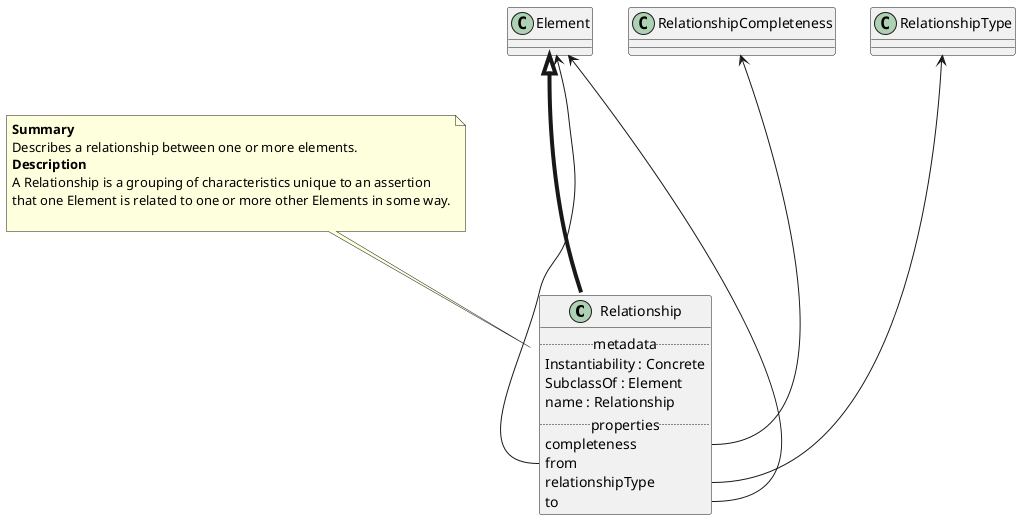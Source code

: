 @startuml
class Relationship {
.. metadata ..
    Instantiability : Concrete
    SubclassOf : Element
    name : Relationship
.. properties ..
    completeness
    from
    relationshipType
    to
}
note top of Relationship
<b>Summary</b>
Describes a relationship between one or more elements.
<b>Description</b>
A Relationship is a grouping of characteristics unique to an assertion
that one Element is related to one or more other Elements in some way.

end note
"Element" <|-[thickness=4]- "Relationship"
"RelationshipCompleteness" <--- "Relationship::completeness"
"Element" <--- "Relationship::from"
"RelationshipType" <--- "Relationship::relationshipType"
"Element" <--- "Relationship::to"
@enduml
